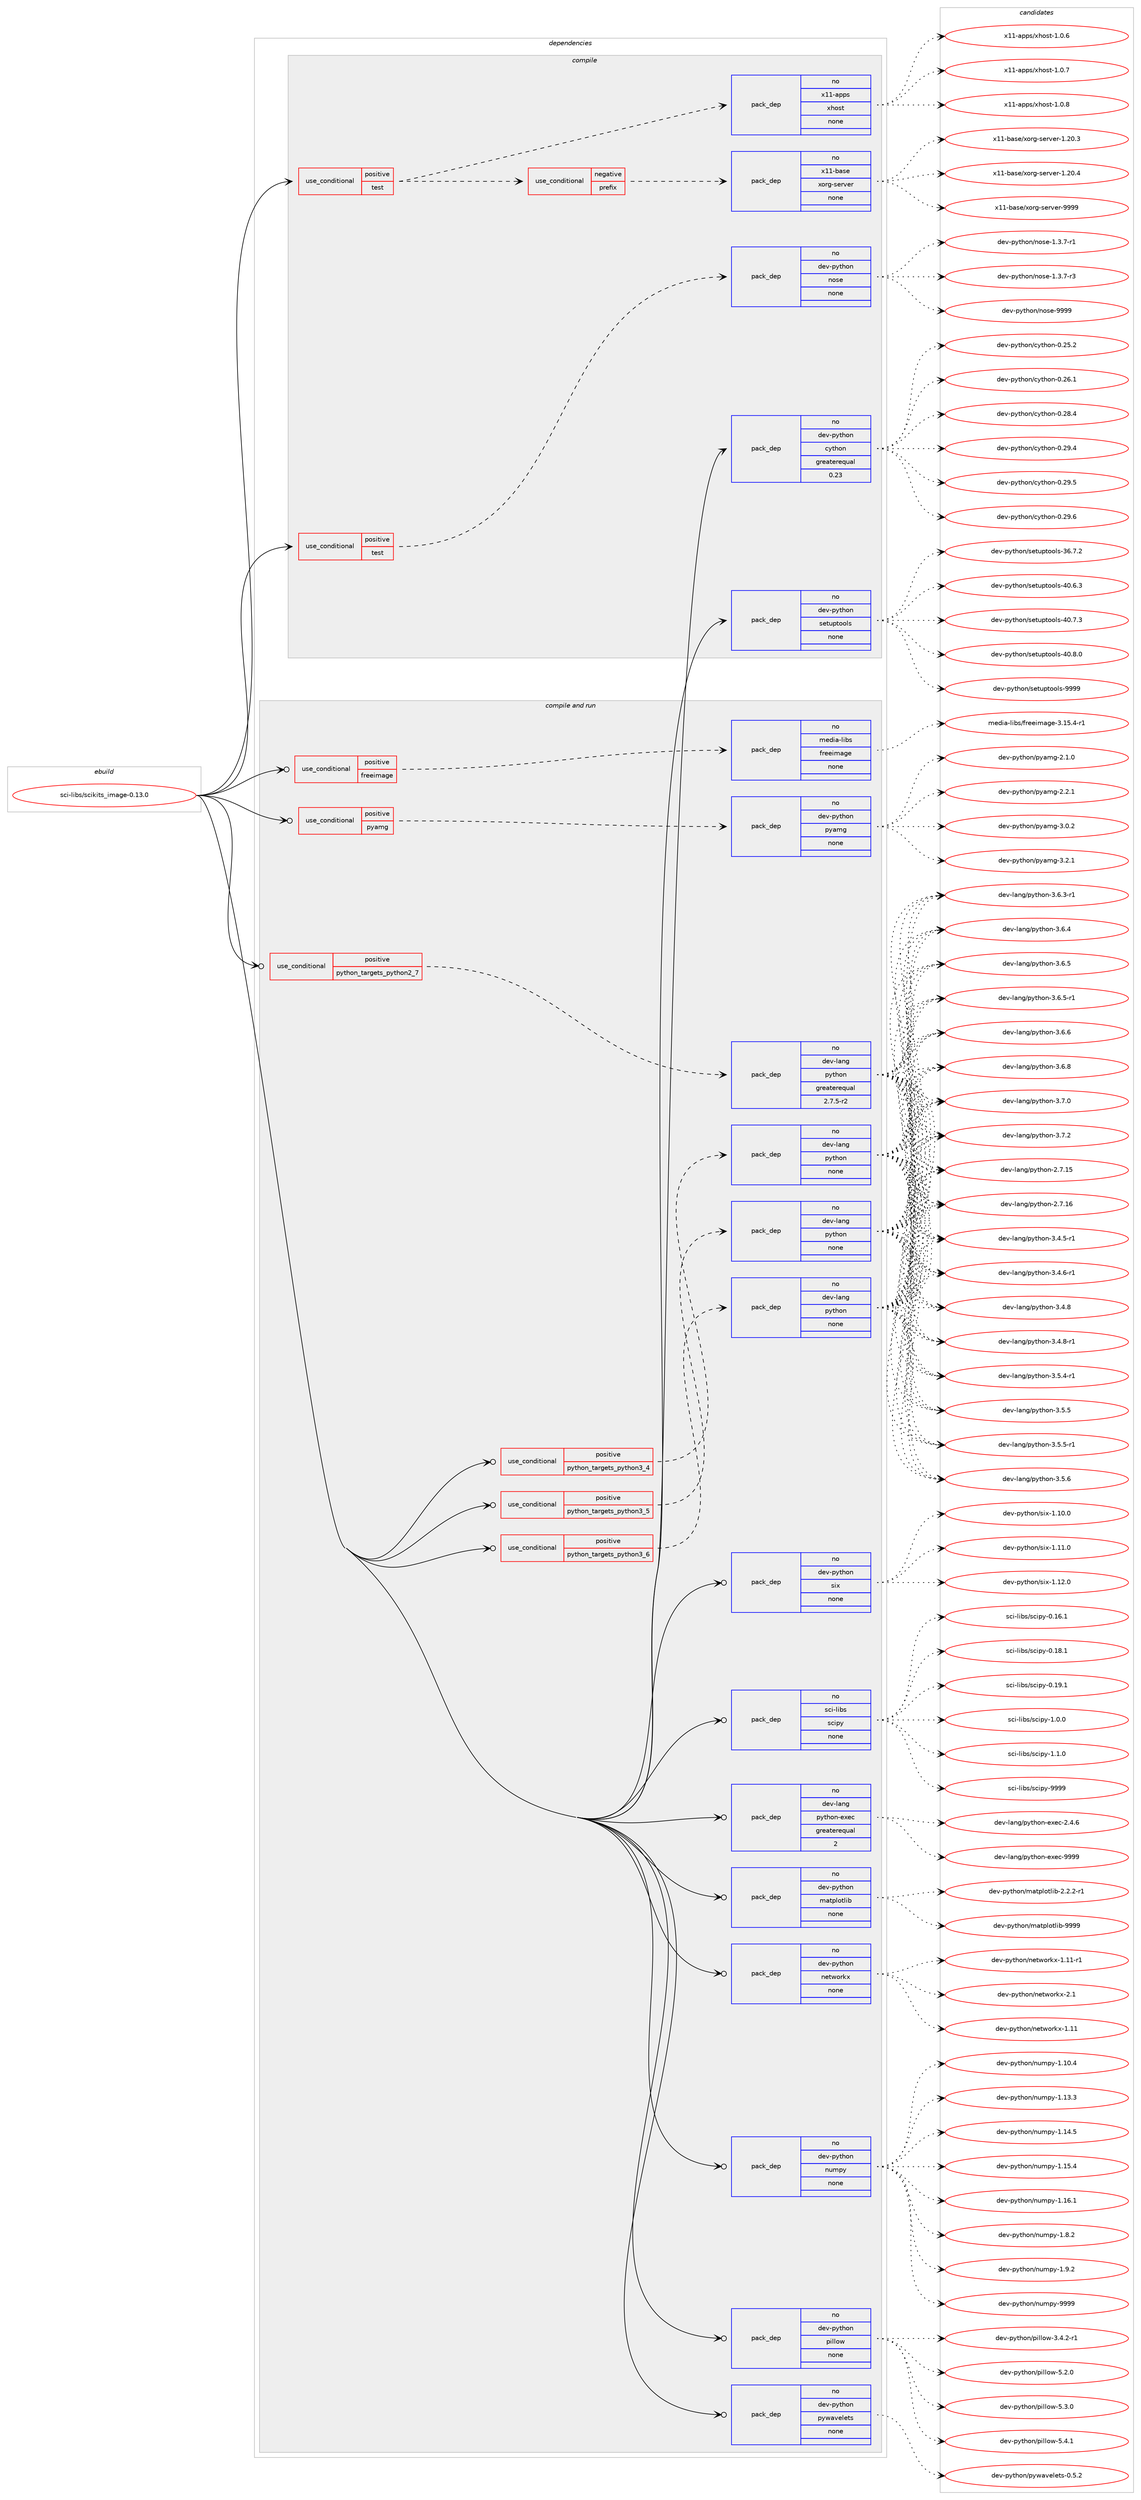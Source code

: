 digraph prolog {

# *************
# Graph options
# *************

newrank=true;
concentrate=true;
compound=true;
graph [rankdir=LR,fontname=Helvetica,fontsize=10,ranksep=1.5];#, ranksep=2.5, nodesep=0.2];
edge  [arrowhead=vee];
node  [fontname=Helvetica,fontsize=10];

# **********
# The ebuild
# **********

subgraph cluster_leftcol {
color=gray;
rank=same;
label=<<i>ebuild</i>>;
id [label="sci-libs/scikits_image-0.13.0", color=red, width=4, href="../sci-libs/scikits_image-0.13.0.svg"];
}

# ****************
# The dependencies
# ****************

subgraph cluster_midcol {
color=gray;
label=<<i>dependencies</i>>;
subgraph cluster_compile {
fillcolor="#eeeeee";
style=filled;
label=<<i>compile</i>>;
subgraph cond454028 {
dependency1696033 [label=<<TABLE BORDER="0" CELLBORDER="1" CELLSPACING="0" CELLPADDING="4"><TR><TD ROWSPAN="3" CELLPADDING="10">use_conditional</TD></TR><TR><TD>positive</TD></TR><TR><TD>test</TD></TR></TABLE>>, shape=none, color=red];
subgraph cond454029 {
dependency1696034 [label=<<TABLE BORDER="0" CELLBORDER="1" CELLSPACING="0" CELLPADDING="4"><TR><TD ROWSPAN="3" CELLPADDING="10">use_conditional</TD></TR><TR><TD>negative</TD></TR><TR><TD>prefix</TD></TR></TABLE>>, shape=none, color=red];
subgraph pack1214197 {
dependency1696035 [label=<<TABLE BORDER="0" CELLBORDER="1" CELLSPACING="0" CELLPADDING="4" WIDTH="220"><TR><TD ROWSPAN="6" CELLPADDING="30">pack_dep</TD></TR><TR><TD WIDTH="110">no</TD></TR><TR><TD>x11-base</TD></TR><TR><TD>xorg-server</TD></TR><TR><TD>none</TD></TR><TR><TD></TD></TR></TABLE>>, shape=none, color=blue];
}
dependency1696034:e -> dependency1696035:w [weight=20,style="dashed",arrowhead="vee"];
}
dependency1696033:e -> dependency1696034:w [weight=20,style="dashed",arrowhead="vee"];
subgraph pack1214198 {
dependency1696036 [label=<<TABLE BORDER="0" CELLBORDER="1" CELLSPACING="0" CELLPADDING="4" WIDTH="220"><TR><TD ROWSPAN="6" CELLPADDING="30">pack_dep</TD></TR><TR><TD WIDTH="110">no</TD></TR><TR><TD>x11-apps</TD></TR><TR><TD>xhost</TD></TR><TR><TD>none</TD></TR><TR><TD></TD></TR></TABLE>>, shape=none, color=blue];
}
dependency1696033:e -> dependency1696036:w [weight=20,style="dashed",arrowhead="vee"];
}
id:e -> dependency1696033:w [weight=20,style="solid",arrowhead="vee"];
subgraph cond454030 {
dependency1696037 [label=<<TABLE BORDER="0" CELLBORDER="1" CELLSPACING="0" CELLPADDING="4"><TR><TD ROWSPAN="3" CELLPADDING="10">use_conditional</TD></TR><TR><TD>positive</TD></TR><TR><TD>test</TD></TR></TABLE>>, shape=none, color=red];
subgraph pack1214199 {
dependency1696038 [label=<<TABLE BORDER="0" CELLBORDER="1" CELLSPACING="0" CELLPADDING="4" WIDTH="220"><TR><TD ROWSPAN="6" CELLPADDING="30">pack_dep</TD></TR><TR><TD WIDTH="110">no</TD></TR><TR><TD>dev-python</TD></TR><TR><TD>nose</TD></TR><TR><TD>none</TD></TR><TR><TD></TD></TR></TABLE>>, shape=none, color=blue];
}
dependency1696037:e -> dependency1696038:w [weight=20,style="dashed",arrowhead="vee"];
}
id:e -> dependency1696037:w [weight=20,style="solid",arrowhead="vee"];
subgraph pack1214200 {
dependency1696039 [label=<<TABLE BORDER="0" CELLBORDER="1" CELLSPACING="0" CELLPADDING="4" WIDTH="220"><TR><TD ROWSPAN="6" CELLPADDING="30">pack_dep</TD></TR><TR><TD WIDTH="110">no</TD></TR><TR><TD>dev-python</TD></TR><TR><TD>cython</TD></TR><TR><TD>greaterequal</TD></TR><TR><TD>0.23</TD></TR></TABLE>>, shape=none, color=blue];
}
id:e -> dependency1696039:w [weight=20,style="solid",arrowhead="vee"];
subgraph pack1214201 {
dependency1696040 [label=<<TABLE BORDER="0" CELLBORDER="1" CELLSPACING="0" CELLPADDING="4" WIDTH="220"><TR><TD ROWSPAN="6" CELLPADDING="30">pack_dep</TD></TR><TR><TD WIDTH="110">no</TD></TR><TR><TD>dev-python</TD></TR><TR><TD>setuptools</TD></TR><TR><TD>none</TD></TR><TR><TD></TD></TR></TABLE>>, shape=none, color=blue];
}
id:e -> dependency1696040:w [weight=20,style="solid",arrowhead="vee"];
}
subgraph cluster_compileandrun {
fillcolor="#eeeeee";
style=filled;
label=<<i>compile and run</i>>;
subgraph cond454031 {
dependency1696041 [label=<<TABLE BORDER="0" CELLBORDER="1" CELLSPACING="0" CELLPADDING="4"><TR><TD ROWSPAN="3" CELLPADDING="10">use_conditional</TD></TR><TR><TD>positive</TD></TR><TR><TD>freeimage</TD></TR></TABLE>>, shape=none, color=red];
subgraph pack1214202 {
dependency1696042 [label=<<TABLE BORDER="0" CELLBORDER="1" CELLSPACING="0" CELLPADDING="4" WIDTH="220"><TR><TD ROWSPAN="6" CELLPADDING="30">pack_dep</TD></TR><TR><TD WIDTH="110">no</TD></TR><TR><TD>media-libs</TD></TR><TR><TD>freeimage</TD></TR><TR><TD>none</TD></TR><TR><TD></TD></TR></TABLE>>, shape=none, color=blue];
}
dependency1696041:e -> dependency1696042:w [weight=20,style="dashed",arrowhead="vee"];
}
id:e -> dependency1696041:w [weight=20,style="solid",arrowhead="odotvee"];
subgraph cond454032 {
dependency1696043 [label=<<TABLE BORDER="0" CELLBORDER="1" CELLSPACING="0" CELLPADDING="4"><TR><TD ROWSPAN="3" CELLPADDING="10">use_conditional</TD></TR><TR><TD>positive</TD></TR><TR><TD>pyamg</TD></TR></TABLE>>, shape=none, color=red];
subgraph pack1214203 {
dependency1696044 [label=<<TABLE BORDER="0" CELLBORDER="1" CELLSPACING="0" CELLPADDING="4" WIDTH="220"><TR><TD ROWSPAN="6" CELLPADDING="30">pack_dep</TD></TR><TR><TD WIDTH="110">no</TD></TR><TR><TD>dev-python</TD></TR><TR><TD>pyamg</TD></TR><TR><TD>none</TD></TR><TR><TD></TD></TR></TABLE>>, shape=none, color=blue];
}
dependency1696043:e -> dependency1696044:w [weight=20,style="dashed",arrowhead="vee"];
}
id:e -> dependency1696043:w [weight=20,style="solid",arrowhead="odotvee"];
subgraph cond454033 {
dependency1696045 [label=<<TABLE BORDER="0" CELLBORDER="1" CELLSPACING="0" CELLPADDING="4"><TR><TD ROWSPAN="3" CELLPADDING="10">use_conditional</TD></TR><TR><TD>positive</TD></TR><TR><TD>python_targets_python2_7</TD></TR></TABLE>>, shape=none, color=red];
subgraph pack1214204 {
dependency1696046 [label=<<TABLE BORDER="0" CELLBORDER="1" CELLSPACING="0" CELLPADDING="4" WIDTH="220"><TR><TD ROWSPAN="6" CELLPADDING="30">pack_dep</TD></TR><TR><TD WIDTH="110">no</TD></TR><TR><TD>dev-lang</TD></TR><TR><TD>python</TD></TR><TR><TD>greaterequal</TD></TR><TR><TD>2.7.5-r2</TD></TR></TABLE>>, shape=none, color=blue];
}
dependency1696045:e -> dependency1696046:w [weight=20,style="dashed",arrowhead="vee"];
}
id:e -> dependency1696045:w [weight=20,style="solid",arrowhead="odotvee"];
subgraph cond454034 {
dependency1696047 [label=<<TABLE BORDER="0" CELLBORDER="1" CELLSPACING="0" CELLPADDING="4"><TR><TD ROWSPAN="3" CELLPADDING="10">use_conditional</TD></TR><TR><TD>positive</TD></TR><TR><TD>python_targets_python3_4</TD></TR></TABLE>>, shape=none, color=red];
subgraph pack1214205 {
dependency1696048 [label=<<TABLE BORDER="0" CELLBORDER="1" CELLSPACING="0" CELLPADDING="4" WIDTH="220"><TR><TD ROWSPAN="6" CELLPADDING="30">pack_dep</TD></TR><TR><TD WIDTH="110">no</TD></TR><TR><TD>dev-lang</TD></TR><TR><TD>python</TD></TR><TR><TD>none</TD></TR><TR><TD></TD></TR></TABLE>>, shape=none, color=blue];
}
dependency1696047:e -> dependency1696048:w [weight=20,style="dashed",arrowhead="vee"];
}
id:e -> dependency1696047:w [weight=20,style="solid",arrowhead="odotvee"];
subgraph cond454035 {
dependency1696049 [label=<<TABLE BORDER="0" CELLBORDER="1" CELLSPACING="0" CELLPADDING="4"><TR><TD ROWSPAN="3" CELLPADDING="10">use_conditional</TD></TR><TR><TD>positive</TD></TR><TR><TD>python_targets_python3_5</TD></TR></TABLE>>, shape=none, color=red];
subgraph pack1214206 {
dependency1696050 [label=<<TABLE BORDER="0" CELLBORDER="1" CELLSPACING="0" CELLPADDING="4" WIDTH="220"><TR><TD ROWSPAN="6" CELLPADDING="30">pack_dep</TD></TR><TR><TD WIDTH="110">no</TD></TR><TR><TD>dev-lang</TD></TR><TR><TD>python</TD></TR><TR><TD>none</TD></TR><TR><TD></TD></TR></TABLE>>, shape=none, color=blue];
}
dependency1696049:e -> dependency1696050:w [weight=20,style="dashed",arrowhead="vee"];
}
id:e -> dependency1696049:w [weight=20,style="solid",arrowhead="odotvee"];
subgraph cond454036 {
dependency1696051 [label=<<TABLE BORDER="0" CELLBORDER="1" CELLSPACING="0" CELLPADDING="4"><TR><TD ROWSPAN="3" CELLPADDING="10">use_conditional</TD></TR><TR><TD>positive</TD></TR><TR><TD>python_targets_python3_6</TD></TR></TABLE>>, shape=none, color=red];
subgraph pack1214207 {
dependency1696052 [label=<<TABLE BORDER="0" CELLBORDER="1" CELLSPACING="0" CELLPADDING="4" WIDTH="220"><TR><TD ROWSPAN="6" CELLPADDING="30">pack_dep</TD></TR><TR><TD WIDTH="110">no</TD></TR><TR><TD>dev-lang</TD></TR><TR><TD>python</TD></TR><TR><TD>none</TD></TR><TR><TD></TD></TR></TABLE>>, shape=none, color=blue];
}
dependency1696051:e -> dependency1696052:w [weight=20,style="dashed",arrowhead="vee"];
}
id:e -> dependency1696051:w [weight=20,style="solid",arrowhead="odotvee"];
subgraph pack1214208 {
dependency1696053 [label=<<TABLE BORDER="0" CELLBORDER="1" CELLSPACING="0" CELLPADDING="4" WIDTH="220"><TR><TD ROWSPAN="6" CELLPADDING="30">pack_dep</TD></TR><TR><TD WIDTH="110">no</TD></TR><TR><TD>dev-lang</TD></TR><TR><TD>python-exec</TD></TR><TR><TD>greaterequal</TD></TR><TR><TD>2</TD></TR></TABLE>>, shape=none, color=blue];
}
id:e -> dependency1696053:w [weight=20,style="solid",arrowhead="odotvee"];
subgraph pack1214209 {
dependency1696054 [label=<<TABLE BORDER="0" CELLBORDER="1" CELLSPACING="0" CELLPADDING="4" WIDTH="220"><TR><TD ROWSPAN="6" CELLPADDING="30">pack_dep</TD></TR><TR><TD WIDTH="110">no</TD></TR><TR><TD>dev-python</TD></TR><TR><TD>matplotlib</TD></TR><TR><TD>none</TD></TR><TR><TD></TD></TR></TABLE>>, shape=none, color=blue];
}
id:e -> dependency1696054:w [weight=20,style="solid",arrowhead="odotvee"];
subgraph pack1214210 {
dependency1696055 [label=<<TABLE BORDER="0" CELLBORDER="1" CELLSPACING="0" CELLPADDING="4" WIDTH="220"><TR><TD ROWSPAN="6" CELLPADDING="30">pack_dep</TD></TR><TR><TD WIDTH="110">no</TD></TR><TR><TD>dev-python</TD></TR><TR><TD>networkx</TD></TR><TR><TD>none</TD></TR><TR><TD></TD></TR></TABLE>>, shape=none, color=blue];
}
id:e -> dependency1696055:w [weight=20,style="solid",arrowhead="odotvee"];
subgraph pack1214211 {
dependency1696056 [label=<<TABLE BORDER="0" CELLBORDER="1" CELLSPACING="0" CELLPADDING="4" WIDTH="220"><TR><TD ROWSPAN="6" CELLPADDING="30">pack_dep</TD></TR><TR><TD WIDTH="110">no</TD></TR><TR><TD>dev-python</TD></TR><TR><TD>numpy</TD></TR><TR><TD>none</TD></TR><TR><TD></TD></TR></TABLE>>, shape=none, color=blue];
}
id:e -> dependency1696056:w [weight=20,style="solid",arrowhead="odotvee"];
subgraph pack1214212 {
dependency1696057 [label=<<TABLE BORDER="0" CELLBORDER="1" CELLSPACING="0" CELLPADDING="4" WIDTH="220"><TR><TD ROWSPAN="6" CELLPADDING="30">pack_dep</TD></TR><TR><TD WIDTH="110">no</TD></TR><TR><TD>dev-python</TD></TR><TR><TD>pillow</TD></TR><TR><TD>none</TD></TR><TR><TD></TD></TR></TABLE>>, shape=none, color=blue];
}
id:e -> dependency1696057:w [weight=20,style="solid",arrowhead="odotvee"];
subgraph pack1214213 {
dependency1696058 [label=<<TABLE BORDER="0" CELLBORDER="1" CELLSPACING="0" CELLPADDING="4" WIDTH="220"><TR><TD ROWSPAN="6" CELLPADDING="30">pack_dep</TD></TR><TR><TD WIDTH="110">no</TD></TR><TR><TD>dev-python</TD></TR><TR><TD>pywavelets</TD></TR><TR><TD>none</TD></TR><TR><TD></TD></TR></TABLE>>, shape=none, color=blue];
}
id:e -> dependency1696058:w [weight=20,style="solid",arrowhead="odotvee"];
subgraph pack1214214 {
dependency1696059 [label=<<TABLE BORDER="0" CELLBORDER="1" CELLSPACING="0" CELLPADDING="4" WIDTH="220"><TR><TD ROWSPAN="6" CELLPADDING="30">pack_dep</TD></TR><TR><TD WIDTH="110">no</TD></TR><TR><TD>dev-python</TD></TR><TR><TD>six</TD></TR><TR><TD>none</TD></TR><TR><TD></TD></TR></TABLE>>, shape=none, color=blue];
}
id:e -> dependency1696059:w [weight=20,style="solid",arrowhead="odotvee"];
subgraph pack1214215 {
dependency1696060 [label=<<TABLE BORDER="0" CELLBORDER="1" CELLSPACING="0" CELLPADDING="4" WIDTH="220"><TR><TD ROWSPAN="6" CELLPADDING="30">pack_dep</TD></TR><TR><TD WIDTH="110">no</TD></TR><TR><TD>sci-libs</TD></TR><TR><TD>scipy</TD></TR><TR><TD>none</TD></TR><TR><TD></TD></TR></TABLE>>, shape=none, color=blue];
}
id:e -> dependency1696060:w [weight=20,style="solid",arrowhead="odotvee"];
}
subgraph cluster_run {
fillcolor="#eeeeee";
style=filled;
label=<<i>run</i>>;
}
}

# **************
# The candidates
# **************

subgraph cluster_choices {
rank=same;
color=gray;
label=<<i>candidates</i>>;

subgraph choice1214197 {
color=black;
nodesep=1;
choice1204949459897115101471201111141034511510111411810111445494650484651 [label="x11-base/xorg-server-1.20.3", color=red, width=4,href="../x11-base/xorg-server-1.20.3.svg"];
choice1204949459897115101471201111141034511510111411810111445494650484652 [label="x11-base/xorg-server-1.20.4", color=red, width=4,href="../x11-base/xorg-server-1.20.4.svg"];
choice120494945989711510147120111114103451151011141181011144557575757 [label="x11-base/xorg-server-9999", color=red, width=4,href="../x11-base/xorg-server-9999.svg"];
dependency1696035:e -> choice1204949459897115101471201111141034511510111411810111445494650484651:w [style=dotted,weight="100"];
dependency1696035:e -> choice1204949459897115101471201111141034511510111411810111445494650484652:w [style=dotted,weight="100"];
dependency1696035:e -> choice120494945989711510147120111114103451151011141181011144557575757:w [style=dotted,weight="100"];
}
subgraph choice1214198 {
color=black;
nodesep=1;
choice1204949459711211211547120104111115116454946484654 [label="x11-apps/xhost-1.0.6", color=red, width=4,href="../x11-apps/xhost-1.0.6.svg"];
choice1204949459711211211547120104111115116454946484655 [label="x11-apps/xhost-1.0.7", color=red, width=4,href="../x11-apps/xhost-1.0.7.svg"];
choice1204949459711211211547120104111115116454946484656 [label="x11-apps/xhost-1.0.8", color=red, width=4,href="../x11-apps/xhost-1.0.8.svg"];
dependency1696036:e -> choice1204949459711211211547120104111115116454946484654:w [style=dotted,weight="100"];
dependency1696036:e -> choice1204949459711211211547120104111115116454946484655:w [style=dotted,weight="100"];
dependency1696036:e -> choice1204949459711211211547120104111115116454946484656:w [style=dotted,weight="100"];
}
subgraph choice1214199 {
color=black;
nodesep=1;
choice10010111845112121116104111110471101111151014549465146554511449 [label="dev-python/nose-1.3.7-r1", color=red, width=4,href="../dev-python/nose-1.3.7-r1.svg"];
choice10010111845112121116104111110471101111151014549465146554511451 [label="dev-python/nose-1.3.7-r3", color=red, width=4,href="../dev-python/nose-1.3.7-r3.svg"];
choice10010111845112121116104111110471101111151014557575757 [label="dev-python/nose-9999", color=red, width=4,href="../dev-python/nose-9999.svg"];
dependency1696038:e -> choice10010111845112121116104111110471101111151014549465146554511449:w [style=dotted,weight="100"];
dependency1696038:e -> choice10010111845112121116104111110471101111151014549465146554511451:w [style=dotted,weight="100"];
dependency1696038:e -> choice10010111845112121116104111110471101111151014557575757:w [style=dotted,weight="100"];
}
subgraph choice1214200 {
color=black;
nodesep=1;
choice10010111845112121116104111110479912111610411111045484650534650 [label="dev-python/cython-0.25.2", color=red, width=4,href="../dev-python/cython-0.25.2.svg"];
choice10010111845112121116104111110479912111610411111045484650544649 [label="dev-python/cython-0.26.1", color=red, width=4,href="../dev-python/cython-0.26.1.svg"];
choice10010111845112121116104111110479912111610411111045484650564652 [label="dev-python/cython-0.28.4", color=red, width=4,href="../dev-python/cython-0.28.4.svg"];
choice10010111845112121116104111110479912111610411111045484650574652 [label="dev-python/cython-0.29.4", color=red, width=4,href="../dev-python/cython-0.29.4.svg"];
choice10010111845112121116104111110479912111610411111045484650574653 [label="dev-python/cython-0.29.5", color=red, width=4,href="../dev-python/cython-0.29.5.svg"];
choice10010111845112121116104111110479912111610411111045484650574654 [label="dev-python/cython-0.29.6", color=red, width=4,href="../dev-python/cython-0.29.6.svg"];
dependency1696039:e -> choice10010111845112121116104111110479912111610411111045484650534650:w [style=dotted,weight="100"];
dependency1696039:e -> choice10010111845112121116104111110479912111610411111045484650544649:w [style=dotted,weight="100"];
dependency1696039:e -> choice10010111845112121116104111110479912111610411111045484650564652:w [style=dotted,weight="100"];
dependency1696039:e -> choice10010111845112121116104111110479912111610411111045484650574652:w [style=dotted,weight="100"];
dependency1696039:e -> choice10010111845112121116104111110479912111610411111045484650574653:w [style=dotted,weight="100"];
dependency1696039:e -> choice10010111845112121116104111110479912111610411111045484650574654:w [style=dotted,weight="100"];
}
subgraph choice1214201 {
color=black;
nodesep=1;
choice100101118451121211161041111104711510111611711211611111110811545515446554650 [label="dev-python/setuptools-36.7.2", color=red, width=4,href="../dev-python/setuptools-36.7.2.svg"];
choice100101118451121211161041111104711510111611711211611111110811545524846544651 [label="dev-python/setuptools-40.6.3", color=red, width=4,href="../dev-python/setuptools-40.6.3.svg"];
choice100101118451121211161041111104711510111611711211611111110811545524846554651 [label="dev-python/setuptools-40.7.3", color=red, width=4,href="../dev-python/setuptools-40.7.3.svg"];
choice100101118451121211161041111104711510111611711211611111110811545524846564648 [label="dev-python/setuptools-40.8.0", color=red, width=4,href="../dev-python/setuptools-40.8.0.svg"];
choice10010111845112121116104111110471151011161171121161111111081154557575757 [label="dev-python/setuptools-9999", color=red, width=4,href="../dev-python/setuptools-9999.svg"];
dependency1696040:e -> choice100101118451121211161041111104711510111611711211611111110811545515446554650:w [style=dotted,weight="100"];
dependency1696040:e -> choice100101118451121211161041111104711510111611711211611111110811545524846544651:w [style=dotted,weight="100"];
dependency1696040:e -> choice100101118451121211161041111104711510111611711211611111110811545524846554651:w [style=dotted,weight="100"];
dependency1696040:e -> choice100101118451121211161041111104711510111611711211611111110811545524846564648:w [style=dotted,weight="100"];
dependency1696040:e -> choice10010111845112121116104111110471151011161171121161111111081154557575757:w [style=dotted,weight="100"];
}
subgraph choice1214202 {
color=black;
nodesep=1;
choice1091011001059745108105981154710211410110110510997103101455146495346524511449 [label="media-libs/freeimage-3.15.4-r1", color=red, width=4,href="../media-libs/freeimage-3.15.4-r1.svg"];
dependency1696042:e -> choice1091011001059745108105981154710211410110110510997103101455146495346524511449:w [style=dotted,weight="100"];
}
subgraph choice1214203 {
color=black;
nodesep=1;
choice100101118451121211161041111104711212197109103455046494648 [label="dev-python/pyamg-2.1.0", color=red, width=4,href="../dev-python/pyamg-2.1.0.svg"];
choice100101118451121211161041111104711212197109103455046504649 [label="dev-python/pyamg-2.2.1", color=red, width=4,href="../dev-python/pyamg-2.2.1.svg"];
choice100101118451121211161041111104711212197109103455146484650 [label="dev-python/pyamg-3.0.2", color=red, width=4,href="../dev-python/pyamg-3.0.2.svg"];
choice100101118451121211161041111104711212197109103455146504649 [label="dev-python/pyamg-3.2.1", color=red, width=4,href="../dev-python/pyamg-3.2.1.svg"];
dependency1696044:e -> choice100101118451121211161041111104711212197109103455046494648:w [style=dotted,weight="100"];
dependency1696044:e -> choice100101118451121211161041111104711212197109103455046504649:w [style=dotted,weight="100"];
dependency1696044:e -> choice100101118451121211161041111104711212197109103455146484650:w [style=dotted,weight="100"];
dependency1696044:e -> choice100101118451121211161041111104711212197109103455146504649:w [style=dotted,weight="100"];
}
subgraph choice1214204 {
color=black;
nodesep=1;
choice10010111845108971101034711212111610411111045504655464953 [label="dev-lang/python-2.7.15", color=red, width=4,href="../dev-lang/python-2.7.15.svg"];
choice10010111845108971101034711212111610411111045504655464954 [label="dev-lang/python-2.7.16", color=red, width=4,href="../dev-lang/python-2.7.16.svg"];
choice1001011184510897110103471121211161041111104551465246534511449 [label="dev-lang/python-3.4.5-r1", color=red, width=4,href="../dev-lang/python-3.4.5-r1.svg"];
choice1001011184510897110103471121211161041111104551465246544511449 [label="dev-lang/python-3.4.6-r1", color=red, width=4,href="../dev-lang/python-3.4.6-r1.svg"];
choice100101118451089711010347112121116104111110455146524656 [label="dev-lang/python-3.4.8", color=red, width=4,href="../dev-lang/python-3.4.8.svg"];
choice1001011184510897110103471121211161041111104551465246564511449 [label="dev-lang/python-3.4.8-r1", color=red, width=4,href="../dev-lang/python-3.4.8-r1.svg"];
choice1001011184510897110103471121211161041111104551465346524511449 [label="dev-lang/python-3.5.4-r1", color=red, width=4,href="../dev-lang/python-3.5.4-r1.svg"];
choice100101118451089711010347112121116104111110455146534653 [label="dev-lang/python-3.5.5", color=red, width=4,href="../dev-lang/python-3.5.5.svg"];
choice1001011184510897110103471121211161041111104551465346534511449 [label="dev-lang/python-3.5.5-r1", color=red, width=4,href="../dev-lang/python-3.5.5-r1.svg"];
choice100101118451089711010347112121116104111110455146534654 [label="dev-lang/python-3.5.6", color=red, width=4,href="../dev-lang/python-3.5.6.svg"];
choice1001011184510897110103471121211161041111104551465446514511449 [label="dev-lang/python-3.6.3-r1", color=red, width=4,href="../dev-lang/python-3.6.3-r1.svg"];
choice100101118451089711010347112121116104111110455146544652 [label="dev-lang/python-3.6.4", color=red, width=4,href="../dev-lang/python-3.6.4.svg"];
choice100101118451089711010347112121116104111110455146544653 [label="dev-lang/python-3.6.5", color=red, width=4,href="../dev-lang/python-3.6.5.svg"];
choice1001011184510897110103471121211161041111104551465446534511449 [label="dev-lang/python-3.6.5-r1", color=red, width=4,href="../dev-lang/python-3.6.5-r1.svg"];
choice100101118451089711010347112121116104111110455146544654 [label="dev-lang/python-3.6.6", color=red, width=4,href="../dev-lang/python-3.6.6.svg"];
choice100101118451089711010347112121116104111110455146544656 [label="dev-lang/python-3.6.8", color=red, width=4,href="../dev-lang/python-3.6.8.svg"];
choice100101118451089711010347112121116104111110455146554648 [label="dev-lang/python-3.7.0", color=red, width=4,href="../dev-lang/python-3.7.0.svg"];
choice100101118451089711010347112121116104111110455146554650 [label="dev-lang/python-3.7.2", color=red, width=4,href="../dev-lang/python-3.7.2.svg"];
dependency1696046:e -> choice10010111845108971101034711212111610411111045504655464953:w [style=dotted,weight="100"];
dependency1696046:e -> choice10010111845108971101034711212111610411111045504655464954:w [style=dotted,weight="100"];
dependency1696046:e -> choice1001011184510897110103471121211161041111104551465246534511449:w [style=dotted,weight="100"];
dependency1696046:e -> choice1001011184510897110103471121211161041111104551465246544511449:w [style=dotted,weight="100"];
dependency1696046:e -> choice100101118451089711010347112121116104111110455146524656:w [style=dotted,weight="100"];
dependency1696046:e -> choice1001011184510897110103471121211161041111104551465246564511449:w [style=dotted,weight="100"];
dependency1696046:e -> choice1001011184510897110103471121211161041111104551465346524511449:w [style=dotted,weight="100"];
dependency1696046:e -> choice100101118451089711010347112121116104111110455146534653:w [style=dotted,weight="100"];
dependency1696046:e -> choice1001011184510897110103471121211161041111104551465346534511449:w [style=dotted,weight="100"];
dependency1696046:e -> choice100101118451089711010347112121116104111110455146534654:w [style=dotted,weight="100"];
dependency1696046:e -> choice1001011184510897110103471121211161041111104551465446514511449:w [style=dotted,weight="100"];
dependency1696046:e -> choice100101118451089711010347112121116104111110455146544652:w [style=dotted,weight="100"];
dependency1696046:e -> choice100101118451089711010347112121116104111110455146544653:w [style=dotted,weight="100"];
dependency1696046:e -> choice1001011184510897110103471121211161041111104551465446534511449:w [style=dotted,weight="100"];
dependency1696046:e -> choice100101118451089711010347112121116104111110455146544654:w [style=dotted,weight="100"];
dependency1696046:e -> choice100101118451089711010347112121116104111110455146544656:w [style=dotted,weight="100"];
dependency1696046:e -> choice100101118451089711010347112121116104111110455146554648:w [style=dotted,weight="100"];
dependency1696046:e -> choice100101118451089711010347112121116104111110455146554650:w [style=dotted,weight="100"];
}
subgraph choice1214205 {
color=black;
nodesep=1;
choice10010111845108971101034711212111610411111045504655464953 [label="dev-lang/python-2.7.15", color=red, width=4,href="../dev-lang/python-2.7.15.svg"];
choice10010111845108971101034711212111610411111045504655464954 [label="dev-lang/python-2.7.16", color=red, width=4,href="../dev-lang/python-2.7.16.svg"];
choice1001011184510897110103471121211161041111104551465246534511449 [label="dev-lang/python-3.4.5-r1", color=red, width=4,href="../dev-lang/python-3.4.5-r1.svg"];
choice1001011184510897110103471121211161041111104551465246544511449 [label="dev-lang/python-3.4.6-r1", color=red, width=4,href="../dev-lang/python-3.4.6-r1.svg"];
choice100101118451089711010347112121116104111110455146524656 [label="dev-lang/python-3.4.8", color=red, width=4,href="../dev-lang/python-3.4.8.svg"];
choice1001011184510897110103471121211161041111104551465246564511449 [label="dev-lang/python-3.4.8-r1", color=red, width=4,href="../dev-lang/python-3.4.8-r1.svg"];
choice1001011184510897110103471121211161041111104551465346524511449 [label="dev-lang/python-3.5.4-r1", color=red, width=4,href="../dev-lang/python-3.5.4-r1.svg"];
choice100101118451089711010347112121116104111110455146534653 [label="dev-lang/python-3.5.5", color=red, width=4,href="../dev-lang/python-3.5.5.svg"];
choice1001011184510897110103471121211161041111104551465346534511449 [label="dev-lang/python-3.5.5-r1", color=red, width=4,href="../dev-lang/python-3.5.5-r1.svg"];
choice100101118451089711010347112121116104111110455146534654 [label="dev-lang/python-3.5.6", color=red, width=4,href="../dev-lang/python-3.5.6.svg"];
choice1001011184510897110103471121211161041111104551465446514511449 [label="dev-lang/python-3.6.3-r1", color=red, width=4,href="../dev-lang/python-3.6.3-r1.svg"];
choice100101118451089711010347112121116104111110455146544652 [label="dev-lang/python-3.6.4", color=red, width=4,href="../dev-lang/python-3.6.4.svg"];
choice100101118451089711010347112121116104111110455146544653 [label="dev-lang/python-3.6.5", color=red, width=4,href="../dev-lang/python-3.6.5.svg"];
choice1001011184510897110103471121211161041111104551465446534511449 [label="dev-lang/python-3.6.5-r1", color=red, width=4,href="../dev-lang/python-3.6.5-r1.svg"];
choice100101118451089711010347112121116104111110455146544654 [label="dev-lang/python-3.6.6", color=red, width=4,href="../dev-lang/python-3.6.6.svg"];
choice100101118451089711010347112121116104111110455146544656 [label="dev-lang/python-3.6.8", color=red, width=4,href="../dev-lang/python-3.6.8.svg"];
choice100101118451089711010347112121116104111110455146554648 [label="dev-lang/python-3.7.0", color=red, width=4,href="../dev-lang/python-3.7.0.svg"];
choice100101118451089711010347112121116104111110455146554650 [label="dev-lang/python-3.7.2", color=red, width=4,href="../dev-lang/python-3.7.2.svg"];
dependency1696048:e -> choice10010111845108971101034711212111610411111045504655464953:w [style=dotted,weight="100"];
dependency1696048:e -> choice10010111845108971101034711212111610411111045504655464954:w [style=dotted,weight="100"];
dependency1696048:e -> choice1001011184510897110103471121211161041111104551465246534511449:w [style=dotted,weight="100"];
dependency1696048:e -> choice1001011184510897110103471121211161041111104551465246544511449:w [style=dotted,weight="100"];
dependency1696048:e -> choice100101118451089711010347112121116104111110455146524656:w [style=dotted,weight="100"];
dependency1696048:e -> choice1001011184510897110103471121211161041111104551465246564511449:w [style=dotted,weight="100"];
dependency1696048:e -> choice1001011184510897110103471121211161041111104551465346524511449:w [style=dotted,weight="100"];
dependency1696048:e -> choice100101118451089711010347112121116104111110455146534653:w [style=dotted,weight="100"];
dependency1696048:e -> choice1001011184510897110103471121211161041111104551465346534511449:w [style=dotted,weight="100"];
dependency1696048:e -> choice100101118451089711010347112121116104111110455146534654:w [style=dotted,weight="100"];
dependency1696048:e -> choice1001011184510897110103471121211161041111104551465446514511449:w [style=dotted,weight="100"];
dependency1696048:e -> choice100101118451089711010347112121116104111110455146544652:w [style=dotted,weight="100"];
dependency1696048:e -> choice100101118451089711010347112121116104111110455146544653:w [style=dotted,weight="100"];
dependency1696048:e -> choice1001011184510897110103471121211161041111104551465446534511449:w [style=dotted,weight="100"];
dependency1696048:e -> choice100101118451089711010347112121116104111110455146544654:w [style=dotted,weight="100"];
dependency1696048:e -> choice100101118451089711010347112121116104111110455146544656:w [style=dotted,weight="100"];
dependency1696048:e -> choice100101118451089711010347112121116104111110455146554648:w [style=dotted,weight="100"];
dependency1696048:e -> choice100101118451089711010347112121116104111110455146554650:w [style=dotted,weight="100"];
}
subgraph choice1214206 {
color=black;
nodesep=1;
choice10010111845108971101034711212111610411111045504655464953 [label="dev-lang/python-2.7.15", color=red, width=4,href="../dev-lang/python-2.7.15.svg"];
choice10010111845108971101034711212111610411111045504655464954 [label="dev-lang/python-2.7.16", color=red, width=4,href="../dev-lang/python-2.7.16.svg"];
choice1001011184510897110103471121211161041111104551465246534511449 [label="dev-lang/python-3.4.5-r1", color=red, width=4,href="../dev-lang/python-3.4.5-r1.svg"];
choice1001011184510897110103471121211161041111104551465246544511449 [label="dev-lang/python-3.4.6-r1", color=red, width=4,href="../dev-lang/python-3.4.6-r1.svg"];
choice100101118451089711010347112121116104111110455146524656 [label="dev-lang/python-3.4.8", color=red, width=4,href="../dev-lang/python-3.4.8.svg"];
choice1001011184510897110103471121211161041111104551465246564511449 [label="dev-lang/python-3.4.8-r1", color=red, width=4,href="../dev-lang/python-3.4.8-r1.svg"];
choice1001011184510897110103471121211161041111104551465346524511449 [label="dev-lang/python-3.5.4-r1", color=red, width=4,href="../dev-lang/python-3.5.4-r1.svg"];
choice100101118451089711010347112121116104111110455146534653 [label="dev-lang/python-3.5.5", color=red, width=4,href="../dev-lang/python-3.5.5.svg"];
choice1001011184510897110103471121211161041111104551465346534511449 [label="dev-lang/python-3.5.5-r1", color=red, width=4,href="../dev-lang/python-3.5.5-r1.svg"];
choice100101118451089711010347112121116104111110455146534654 [label="dev-lang/python-3.5.6", color=red, width=4,href="../dev-lang/python-3.5.6.svg"];
choice1001011184510897110103471121211161041111104551465446514511449 [label="dev-lang/python-3.6.3-r1", color=red, width=4,href="../dev-lang/python-3.6.3-r1.svg"];
choice100101118451089711010347112121116104111110455146544652 [label="dev-lang/python-3.6.4", color=red, width=4,href="../dev-lang/python-3.6.4.svg"];
choice100101118451089711010347112121116104111110455146544653 [label="dev-lang/python-3.6.5", color=red, width=4,href="../dev-lang/python-3.6.5.svg"];
choice1001011184510897110103471121211161041111104551465446534511449 [label="dev-lang/python-3.6.5-r1", color=red, width=4,href="../dev-lang/python-3.6.5-r1.svg"];
choice100101118451089711010347112121116104111110455146544654 [label="dev-lang/python-3.6.6", color=red, width=4,href="../dev-lang/python-3.6.6.svg"];
choice100101118451089711010347112121116104111110455146544656 [label="dev-lang/python-3.6.8", color=red, width=4,href="../dev-lang/python-3.6.8.svg"];
choice100101118451089711010347112121116104111110455146554648 [label="dev-lang/python-3.7.0", color=red, width=4,href="../dev-lang/python-3.7.0.svg"];
choice100101118451089711010347112121116104111110455146554650 [label="dev-lang/python-3.7.2", color=red, width=4,href="../dev-lang/python-3.7.2.svg"];
dependency1696050:e -> choice10010111845108971101034711212111610411111045504655464953:w [style=dotted,weight="100"];
dependency1696050:e -> choice10010111845108971101034711212111610411111045504655464954:w [style=dotted,weight="100"];
dependency1696050:e -> choice1001011184510897110103471121211161041111104551465246534511449:w [style=dotted,weight="100"];
dependency1696050:e -> choice1001011184510897110103471121211161041111104551465246544511449:w [style=dotted,weight="100"];
dependency1696050:e -> choice100101118451089711010347112121116104111110455146524656:w [style=dotted,weight="100"];
dependency1696050:e -> choice1001011184510897110103471121211161041111104551465246564511449:w [style=dotted,weight="100"];
dependency1696050:e -> choice1001011184510897110103471121211161041111104551465346524511449:w [style=dotted,weight="100"];
dependency1696050:e -> choice100101118451089711010347112121116104111110455146534653:w [style=dotted,weight="100"];
dependency1696050:e -> choice1001011184510897110103471121211161041111104551465346534511449:w [style=dotted,weight="100"];
dependency1696050:e -> choice100101118451089711010347112121116104111110455146534654:w [style=dotted,weight="100"];
dependency1696050:e -> choice1001011184510897110103471121211161041111104551465446514511449:w [style=dotted,weight="100"];
dependency1696050:e -> choice100101118451089711010347112121116104111110455146544652:w [style=dotted,weight="100"];
dependency1696050:e -> choice100101118451089711010347112121116104111110455146544653:w [style=dotted,weight="100"];
dependency1696050:e -> choice1001011184510897110103471121211161041111104551465446534511449:w [style=dotted,weight="100"];
dependency1696050:e -> choice100101118451089711010347112121116104111110455146544654:w [style=dotted,weight="100"];
dependency1696050:e -> choice100101118451089711010347112121116104111110455146544656:w [style=dotted,weight="100"];
dependency1696050:e -> choice100101118451089711010347112121116104111110455146554648:w [style=dotted,weight="100"];
dependency1696050:e -> choice100101118451089711010347112121116104111110455146554650:w [style=dotted,weight="100"];
}
subgraph choice1214207 {
color=black;
nodesep=1;
choice10010111845108971101034711212111610411111045504655464953 [label="dev-lang/python-2.7.15", color=red, width=4,href="../dev-lang/python-2.7.15.svg"];
choice10010111845108971101034711212111610411111045504655464954 [label="dev-lang/python-2.7.16", color=red, width=4,href="../dev-lang/python-2.7.16.svg"];
choice1001011184510897110103471121211161041111104551465246534511449 [label="dev-lang/python-3.4.5-r1", color=red, width=4,href="../dev-lang/python-3.4.5-r1.svg"];
choice1001011184510897110103471121211161041111104551465246544511449 [label="dev-lang/python-3.4.6-r1", color=red, width=4,href="../dev-lang/python-3.4.6-r1.svg"];
choice100101118451089711010347112121116104111110455146524656 [label="dev-lang/python-3.4.8", color=red, width=4,href="../dev-lang/python-3.4.8.svg"];
choice1001011184510897110103471121211161041111104551465246564511449 [label="dev-lang/python-3.4.8-r1", color=red, width=4,href="../dev-lang/python-3.4.8-r1.svg"];
choice1001011184510897110103471121211161041111104551465346524511449 [label="dev-lang/python-3.5.4-r1", color=red, width=4,href="../dev-lang/python-3.5.4-r1.svg"];
choice100101118451089711010347112121116104111110455146534653 [label="dev-lang/python-3.5.5", color=red, width=4,href="../dev-lang/python-3.5.5.svg"];
choice1001011184510897110103471121211161041111104551465346534511449 [label="dev-lang/python-3.5.5-r1", color=red, width=4,href="../dev-lang/python-3.5.5-r1.svg"];
choice100101118451089711010347112121116104111110455146534654 [label="dev-lang/python-3.5.6", color=red, width=4,href="../dev-lang/python-3.5.6.svg"];
choice1001011184510897110103471121211161041111104551465446514511449 [label="dev-lang/python-3.6.3-r1", color=red, width=4,href="../dev-lang/python-3.6.3-r1.svg"];
choice100101118451089711010347112121116104111110455146544652 [label="dev-lang/python-3.6.4", color=red, width=4,href="../dev-lang/python-3.6.4.svg"];
choice100101118451089711010347112121116104111110455146544653 [label="dev-lang/python-3.6.5", color=red, width=4,href="../dev-lang/python-3.6.5.svg"];
choice1001011184510897110103471121211161041111104551465446534511449 [label="dev-lang/python-3.6.5-r1", color=red, width=4,href="../dev-lang/python-3.6.5-r1.svg"];
choice100101118451089711010347112121116104111110455146544654 [label="dev-lang/python-3.6.6", color=red, width=4,href="../dev-lang/python-3.6.6.svg"];
choice100101118451089711010347112121116104111110455146544656 [label="dev-lang/python-3.6.8", color=red, width=4,href="../dev-lang/python-3.6.8.svg"];
choice100101118451089711010347112121116104111110455146554648 [label="dev-lang/python-3.7.0", color=red, width=4,href="../dev-lang/python-3.7.0.svg"];
choice100101118451089711010347112121116104111110455146554650 [label="dev-lang/python-3.7.2", color=red, width=4,href="../dev-lang/python-3.7.2.svg"];
dependency1696052:e -> choice10010111845108971101034711212111610411111045504655464953:w [style=dotted,weight="100"];
dependency1696052:e -> choice10010111845108971101034711212111610411111045504655464954:w [style=dotted,weight="100"];
dependency1696052:e -> choice1001011184510897110103471121211161041111104551465246534511449:w [style=dotted,weight="100"];
dependency1696052:e -> choice1001011184510897110103471121211161041111104551465246544511449:w [style=dotted,weight="100"];
dependency1696052:e -> choice100101118451089711010347112121116104111110455146524656:w [style=dotted,weight="100"];
dependency1696052:e -> choice1001011184510897110103471121211161041111104551465246564511449:w [style=dotted,weight="100"];
dependency1696052:e -> choice1001011184510897110103471121211161041111104551465346524511449:w [style=dotted,weight="100"];
dependency1696052:e -> choice100101118451089711010347112121116104111110455146534653:w [style=dotted,weight="100"];
dependency1696052:e -> choice1001011184510897110103471121211161041111104551465346534511449:w [style=dotted,weight="100"];
dependency1696052:e -> choice100101118451089711010347112121116104111110455146534654:w [style=dotted,weight="100"];
dependency1696052:e -> choice1001011184510897110103471121211161041111104551465446514511449:w [style=dotted,weight="100"];
dependency1696052:e -> choice100101118451089711010347112121116104111110455146544652:w [style=dotted,weight="100"];
dependency1696052:e -> choice100101118451089711010347112121116104111110455146544653:w [style=dotted,weight="100"];
dependency1696052:e -> choice1001011184510897110103471121211161041111104551465446534511449:w [style=dotted,weight="100"];
dependency1696052:e -> choice100101118451089711010347112121116104111110455146544654:w [style=dotted,weight="100"];
dependency1696052:e -> choice100101118451089711010347112121116104111110455146544656:w [style=dotted,weight="100"];
dependency1696052:e -> choice100101118451089711010347112121116104111110455146554648:w [style=dotted,weight="100"];
dependency1696052:e -> choice100101118451089711010347112121116104111110455146554650:w [style=dotted,weight="100"];
}
subgraph choice1214208 {
color=black;
nodesep=1;
choice1001011184510897110103471121211161041111104510112010199455046524654 [label="dev-lang/python-exec-2.4.6", color=red, width=4,href="../dev-lang/python-exec-2.4.6.svg"];
choice10010111845108971101034711212111610411111045101120101994557575757 [label="dev-lang/python-exec-9999", color=red, width=4,href="../dev-lang/python-exec-9999.svg"];
dependency1696053:e -> choice1001011184510897110103471121211161041111104510112010199455046524654:w [style=dotted,weight="100"];
dependency1696053:e -> choice10010111845108971101034711212111610411111045101120101994557575757:w [style=dotted,weight="100"];
}
subgraph choice1214209 {
color=black;
nodesep=1;
choice100101118451121211161041111104710997116112108111116108105984550465046504511449 [label="dev-python/matplotlib-2.2.2-r1", color=red, width=4,href="../dev-python/matplotlib-2.2.2-r1.svg"];
choice100101118451121211161041111104710997116112108111116108105984557575757 [label="dev-python/matplotlib-9999", color=red, width=4,href="../dev-python/matplotlib-9999.svg"];
dependency1696054:e -> choice100101118451121211161041111104710997116112108111116108105984550465046504511449:w [style=dotted,weight="100"];
dependency1696054:e -> choice100101118451121211161041111104710997116112108111116108105984557575757:w [style=dotted,weight="100"];
}
subgraph choice1214210 {
color=black;
nodesep=1;
choice10010111845112121116104111110471101011161191111141071204549464949 [label="dev-python/networkx-1.11", color=red, width=4,href="../dev-python/networkx-1.11.svg"];
choice100101118451121211161041111104711010111611911111410712045494649494511449 [label="dev-python/networkx-1.11-r1", color=red, width=4,href="../dev-python/networkx-1.11-r1.svg"];
choice100101118451121211161041111104711010111611911111410712045504649 [label="dev-python/networkx-2.1", color=red, width=4,href="../dev-python/networkx-2.1.svg"];
dependency1696055:e -> choice10010111845112121116104111110471101011161191111141071204549464949:w [style=dotted,weight="100"];
dependency1696055:e -> choice100101118451121211161041111104711010111611911111410712045494649494511449:w [style=dotted,weight="100"];
dependency1696055:e -> choice100101118451121211161041111104711010111611911111410712045504649:w [style=dotted,weight="100"];
}
subgraph choice1214211 {
color=black;
nodesep=1;
choice100101118451121211161041111104711011710911212145494649484652 [label="dev-python/numpy-1.10.4", color=red, width=4,href="../dev-python/numpy-1.10.4.svg"];
choice100101118451121211161041111104711011710911212145494649514651 [label="dev-python/numpy-1.13.3", color=red, width=4,href="../dev-python/numpy-1.13.3.svg"];
choice100101118451121211161041111104711011710911212145494649524653 [label="dev-python/numpy-1.14.5", color=red, width=4,href="../dev-python/numpy-1.14.5.svg"];
choice100101118451121211161041111104711011710911212145494649534652 [label="dev-python/numpy-1.15.4", color=red, width=4,href="../dev-python/numpy-1.15.4.svg"];
choice100101118451121211161041111104711011710911212145494649544649 [label="dev-python/numpy-1.16.1", color=red, width=4,href="../dev-python/numpy-1.16.1.svg"];
choice1001011184511212111610411111047110117109112121454946564650 [label="dev-python/numpy-1.8.2", color=red, width=4,href="../dev-python/numpy-1.8.2.svg"];
choice1001011184511212111610411111047110117109112121454946574650 [label="dev-python/numpy-1.9.2", color=red, width=4,href="../dev-python/numpy-1.9.2.svg"];
choice10010111845112121116104111110471101171091121214557575757 [label="dev-python/numpy-9999", color=red, width=4,href="../dev-python/numpy-9999.svg"];
dependency1696056:e -> choice100101118451121211161041111104711011710911212145494649484652:w [style=dotted,weight="100"];
dependency1696056:e -> choice100101118451121211161041111104711011710911212145494649514651:w [style=dotted,weight="100"];
dependency1696056:e -> choice100101118451121211161041111104711011710911212145494649524653:w [style=dotted,weight="100"];
dependency1696056:e -> choice100101118451121211161041111104711011710911212145494649534652:w [style=dotted,weight="100"];
dependency1696056:e -> choice100101118451121211161041111104711011710911212145494649544649:w [style=dotted,weight="100"];
dependency1696056:e -> choice1001011184511212111610411111047110117109112121454946564650:w [style=dotted,weight="100"];
dependency1696056:e -> choice1001011184511212111610411111047110117109112121454946574650:w [style=dotted,weight="100"];
dependency1696056:e -> choice10010111845112121116104111110471101171091121214557575757:w [style=dotted,weight="100"];
}
subgraph choice1214212 {
color=black;
nodesep=1;
choice10010111845112121116104111110471121051081081111194551465246504511449 [label="dev-python/pillow-3.4.2-r1", color=red, width=4,href="../dev-python/pillow-3.4.2-r1.svg"];
choice1001011184511212111610411111047112105108108111119455346504648 [label="dev-python/pillow-5.2.0", color=red, width=4,href="../dev-python/pillow-5.2.0.svg"];
choice1001011184511212111610411111047112105108108111119455346514648 [label="dev-python/pillow-5.3.0", color=red, width=4,href="../dev-python/pillow-5.3.0.svg"];
choice1001011184511212111610411111047112105108108111119455346524649 [label="dev-python/pillow-5.4.1", color=red, width=4,href="../dev-python/pillow-5.4.1.svg"];
dependency1696057:e -> choice10010111845112121116104111110471121051081081111194551465246504511449:w [style=dotted,weight="100"];
dependency1696057:e -> choice1001011184511212111610411111047112105108108111119455346504648:w [style=dotted,weight="100"];
dependency1696057:e -> choice1001011184511212111610411111047112105108108111119455346514648:w [style=dotted,weight="100"];
dependency1696057:e -> choice1001011184511212111610411111047112105108108111119455346524649:w [style=dotted,weight="100"];
}
subgraph choice1214213 {
color=black;
nodesep=1;
choice100101118451121211161041111104711212111997118101108101116115454846534650 [label="dev-python/pywavelets-0.5.2", color=red, width=4,href="../dev-python/pywavelets-0.5.2.svg"];
dependency1696058:e -> choice100101118451121211161041111104711212111997118101108101116115454846534650:w [style=dotted,weight="100"];
}
subgraph choice1214214 {
color=black;
nodesep=1;
choice100101118451121211161041111104711510512045494649484648 [label="dev-python/six-1.10.0", color=red, width=4,href="../dev-python/six-1.10.0.svg"];
choice100101118451121211161041111104711510512045494649494648 [label="dev-python/six-1.11.0", color=red, width=4,href="../dev-python/six-1.11.0.svg"];
choice100101118451121211161041111104711510512045494649504648 [label="dev-python/six-1.12.0", color=red, width=4,href="../dev-python/six-1.12.0.svg"];
dependency1696059:e -> choice100101118451121211161041111104711510512045494649484648:w [style=dotted,weight="100"];
dependency1696059:e -> choice100101118451121211161041111104711510512045494649494648:w [style=dotted,weight="100"];
dependency1696059:e -> choice100101118451121211161041111104711510512045494649504648:w [style=dotted,weight="100"];
}
subgraph choice1214215 {
color=black;
nodesep=1;
choice115991054510810598115471159910511212145484649544649 [label="sci-libs/scipy-0.16.1", color=red, width=4,href="../sci-libs/scipy-0.16.1.svg"];
choice115991054510810598115471159910511212145484649564649 [label="sci-libs/scipy-0.18.1", color=red, width=4,href="../sci-libs/scipy-0.18.1.svg"];
choice115991054510810598115471159910511212145484649574649 [label="sci-libs/scipy-0.19.1", color=red, width=4,href="../sci-libs/scipy-0.19.1.svg"];
choice1159910545108105981154711599105112121454946484648 [label="sci-libs/scipy-1.0.0", color=red, width=4,href="../sci-libs/scipy-1.0.0.svg"];
choice1159910545108105981154711599105112121454946494648 [label="sci-libs/scipy-1.1.0", color=red, width=4,href="../sci-libs/scipy-1.1.0.svg"];
choice11599105451081059811547115991051121214557575757 [label="sci-libs/scipy-9999", color=red, width=4,href="../sci-libs/scipy-9999.svg"];
dependency1696060:e -> choice115991054510810598115471159910511212145484649544649:w [style=dotted,weight="100"];
dependency1696060:e -> choice115991054510810598115471159910511212145484649564649:w [style=dotted,weight="100"];
dependency1696060:e -> choice115991054510810598115471159910511212145484649574649:w [style=dotted,weight="100"];
dependency1696060:e -> choice1159910545108105981154711599105112121454946484648:w [style=dotted,weight="100"];
dependency1696060:e -> choice1159910545108105981154711599105112121454946494648:w [style=dotted,weight="100"];
dependency1696060:e -> choice11599105451081059811547115991051121214557575757:w [style=dotted,weight="100"];
}
}

}
